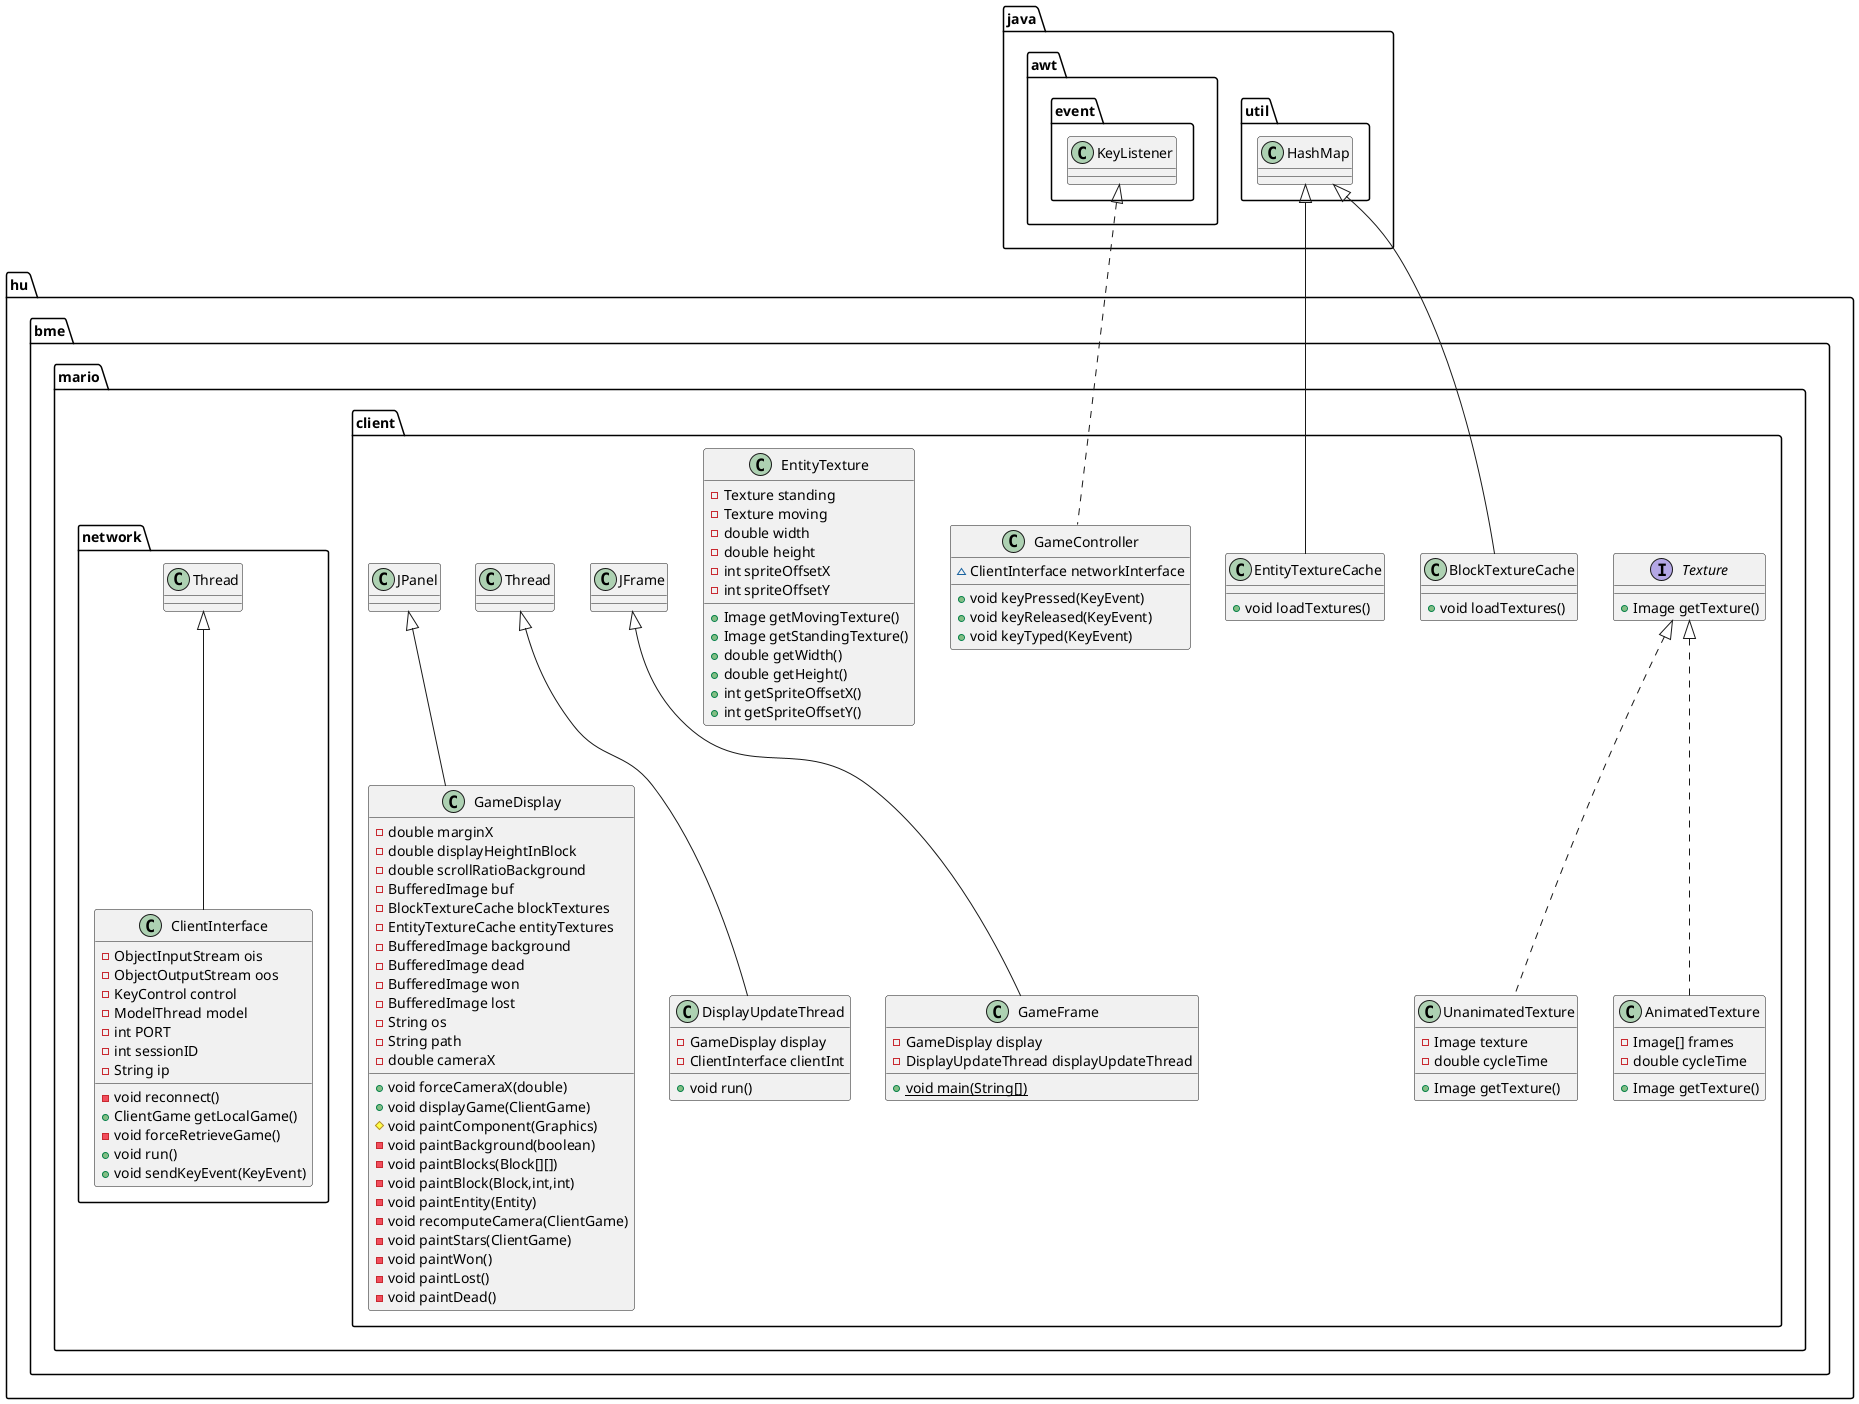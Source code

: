 @startuml
class hu.bme.mario.client.GameFrame {
- GameDisplay display
- DisplayUpdateThread displayUpdateThread
+ {static} void main(String[])
}
class hu.bme.mario.network.ClientInterface {
- ObjectInputStream ois
- ObjectOutputStream oos
- KeyControl control
- ModelThread model
- int PORT
- int sessionID
- String ip
- void reconnect()
+ ClientGame getLocalGame()
- void forceRetrieveGame()
+ void run()
+ void sendKeyEvent(KeyEvent)
}
class hu.bme.mario.client.DisplayUpdateThread {
- GameDisplay display
- ClientInterface clientInt
+ void run()
}
class hu.bme.mario.client.UnanimatedTexture {
- Image texture
- double cycleTime
+ Image getTexture()
}
interface hu.bme.mario.client.Texture {
+ Image getTexture()
}
class hu.bme.mario.client.EntityTextureCache {
+ void loadTextures()
}
class hu.bme.mario.client.GameDisplay {
- double marginX
- double displayHeightInBlock
- double scrollRatioBackground
- BufferedImage buf
- BlockTextureCache blockTextures
- EntityTextureCache entityTextures
- BufferedImage background
- BufferedImage dead
- BufferedImage won
- BufferedImage lost
- String os
- String path
- double cameraX
+ void forceCameraX(double)
+ void displayGame(ClientGame)
# void paintComponent(Graphics)
- void paintBackground(boolean)
- void paintBlocks(Block[][])
- void paintBlock(Block,int,int)
- void paintEntity(Entity)
- void recomputeCamera(ClientGame)
- void paintStars(ClientGame)
- void paintWon()
- void paintLost()
- void paintDead()
}
class hu.bme.mario.client.AnimatedTexture {
- Image[] frames
- double cycleTime
+ Image getTexture()
}
class hu.bme.mario.client.GameController {
~ ClientInterface networkInterface
+ void keyPressed(KeyEvent)
+ void keyReleased(KeyEvent)
+ void keyTyped(KeyEvent)
}
class hu.bme.mario.client.BlockTextureCache {
+ void loadTextures()
}
class hu.bme.mario.client.EntityTexture {
- Texture standing
- Texture moving
- double width
- double height
- int spriteOffsetX
- int spriteOffsetY
+ Image getMovingTexture()
+ Image getStandingTexture()
+ double getWidth()
+ double getHeight()
+ int getSpriteOffsetX()
+ int getSpriteOffsetY()
}


hu.bme.mario.client.JFrame <|-- hu.bme.mario.client.GameFrame
hu.bme.mario.network.Thread <|-- hu.bme.mario.network.ClientInterface
hu.bme.mario.client.Thread <|-- hu.bme.mario.client.DisplayUpdateThread
hu.bme.mario.client.Texture <|.. hu.bme.mario.client.UnanimatedTexture
java.util.HashMap <|-- hu.bme.mario.client.EntityTextureCache
hu.bme.mario.client.JPanel <|-- hu.bme.mario.client.GameDisplay
hu.bme.mario.client.Texture <|.. hu.bme.mario.client.AnimatedTexture
java.awt.event.KeyListener <|.. hu.bme.mario.client.GameController
java.util.HashMap <|-- hu.bme.mario.client.BlockTextureCache
@enduml